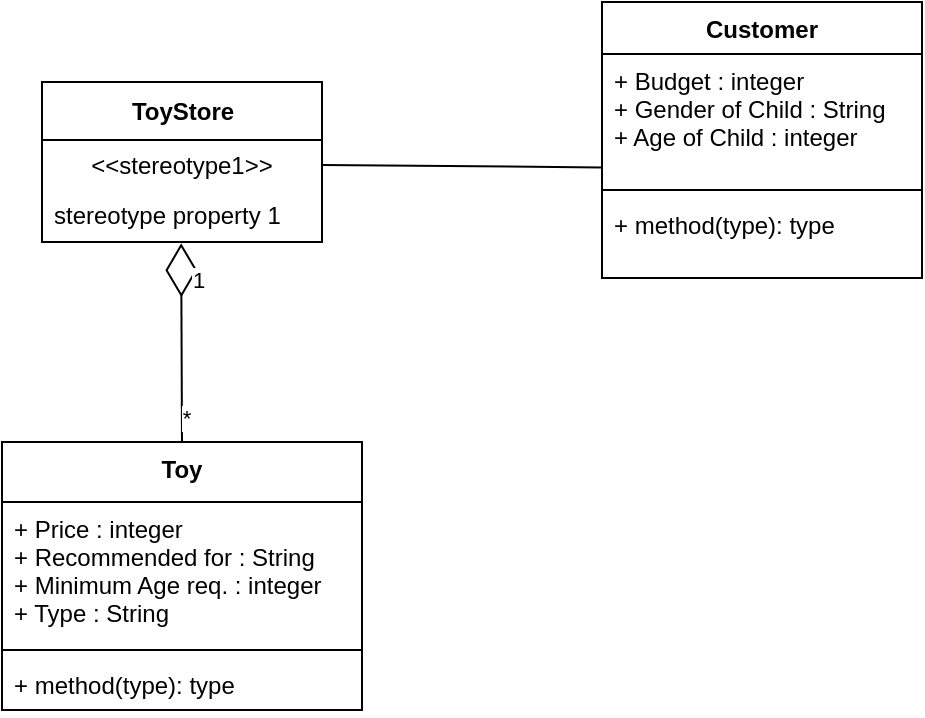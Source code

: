 <mxfile version="15.3.7" type="github">
  <diagram id="C5RBs43oDa-KdzZeNtuy" name="Page-1">
    <mxGraphModel dx="599" dy="359" grid="1" gridSize="10" guides="1" tooltips="1" connect="1" arrows="1" fold="1" page="1" pageScale="1" pageWidth="827" pageHeight="1169" math="0" shadow="0">
      <root>
        <mxCell id="WIyWlLk6GJQsqaUBKTNV-0" />
        <mxCell id="WIyWlLk6GJQsqaUBKTNV-1" parent="WIyWlLk6GJQsqaUBKTNV-0" />
        <mxCell id="R3Ngw_Wh7HfrrejDEsq--0" value="ToyStore" style="swimlane;fontStyle=1;align=center;verticalAlign=middle;childLayout=stackLayout;horizontal=1;startSize=29;horizontalStack=0;resizeParent=1;resizeParentMax=0;resizeLast=0;collapsible=0;marginBottom=0;html=1;" vertex="1" parent="WIyWlLk6GJQsqaUBKTNV-1">
          <mxGeometry x="310" y="50" width="140" height="80" as="geometry" />
        </mxCell>
        <mxCell id="R3Ngw_Wh7HfrrejDEsq--1" value="&amp;lt;&amp;lt;stereotype1&amp;gt;&amp;gt;" style="text;html=1;strokeColor=none;fillColor=none;align=center;verticalAlign=middle;spacingLeft=4;spacingRight=4;overflow=hidden;rotatable=0;points=[[0,0.5],[1,0.5]];portConstraint=eastwest;" vertex="1" parent="R3Ngw_Wh7HfrrejDEsq--0">
          <mxGeometry y="29" width="140" height="25" as="geometry" />
        </mxCell>
        <mxCell id="R3Ngw_Wh7HfrrejDEsq--2" value="stereotype property 1" style="text;html=1;strokeColor=none;fillColor=none;align=left;verticalAlign=middle;spacingLeft=4;spacingRight=4;overflow=hidden;rotatable=0;points=[[0,0.5],[1,0.5]];portConstraint=eastwest;" vertex="1" parent="R3Ngw_Wh7HfrrejDEsq--0">
          <mxGeometry y="54" width="140" height="26" as="geometry" />
        </mxCell>
        <mxCell id="R3Ngw_Wh7HfrrejDEsq--3" value="Customer" style="swimlane;fontStyle=1;align=center;verticalAlign=top;childLayout=stackLayout;horizontal=1;startSize=26;horizontalStack=0;resizeParent=1;resizeParentMax=0;resizeLast=0;collapsible=1;marginBottom=0;" vertex="1" parent="WIyWlLk6GJQsqaUBKTNV-1">
          <mxGeometry x="590" y="10" width="160" height="138" as="geometry" />
        </mxCell>
        <mxCell id="R3Ngw_Wh7HfrrejDEsq--4" value="+ Budget : integer&#xa;+ Gender of Child : String&#xa;+ Age of Child : integer" style="text;strokeColor=none;fillColor=none;align=left;verticalAlign=top;spacingLeft=4;spacingRight=4;overflow=hidden;rotatable=0;points=[[0,0.5],[1,0.5]];portConstraint=eastwest;" vertex="1" parent="R3Ngw_Wh7HfrrejDEsq--3">
          <mxGeometry y="26" width="160" height="64" as="geometry" />
        </mxCell>
        <mxCell id="R3Ngw_Wh7HfrrejDEsq--5" value="" style="line;strokeWidth=1;fillColor=none;align=left;verticalAlign=middle;spacingTop=-1;spacingLeft=3;spacingRight=3;rotatable=0;labelPosition=right;points=[];portConstraint=eastwest;" vertex="1" parent="R3Ngw_Wh7HfrrejDEsq--3">
          <mxGeometry y="90" width="160" height="8" as="geometry" />
        </mxCell>
        <mxCell id="R3Ngw_Wh7HfrrejDEsq--6" value="+ method(type): type" style="text;strokeColor=none;fillColor=none;align=left;verticalAlign=top;spacingLeft=4;spacingRight=4;overflow=hidden;rotatable=0;points=[[0,0.5],[1,0.5]];portConstraint=eastwest;" vertex="1" parent="R3Ngw_Wh7HfrrejDEsq--3">
          <mxGeometry y="98" width="160" height="40" as="geometry" />
        </mxCell>
        <mxCell id="R3Ngw_Wh7HfrrejDEsq--7" value="Toy" style="swimlane;fontStyle=1;align=center;verticalAlign=top;childLayout=stackLayout;horizontal=1;startSize=30;horizontalStack=0;resizeParent=1;resizeParentMax=0;resizeLast=0;collapsible=1;marginBottom=0;" vertex="1" parent="WIyWlLk6GJQsqaUBKTNV-1">
          <mxGeometry x="290" y="230" width="180" height="134" as="geometry" />
        </mxCell>
        <mxCell id="R3Ngw_Wh7HfrrejDEsq--8" value="+ Price : integer&#xa;+ Recommended for : String&#xa;+ Minimum Age req. : integer&#xa;+ Type : String" style="text;strokeColor=none;fillColor=none;align=left;verticalAlign=top;spacingLeft=4;spacingRight=4;overflow=hidden;rotatable=0;points=[[0,0.5],[1,0.5]];portConstraint=eastwest;" vertex="1" parent="R3Ngw_Wh7HfrrejDEsq--7">
          <mxGeometry y="30" width="180" height="70" as="geometry" />
        </mxCell>
        <mxCell id="R3Ngw_Wh7HfrrejDEsq--9" value="" style="line;strokeWidth=1;fillColor=none;align=left;verticalAlign=middle;spacingTop=-1;spacingLeft=3;spacingRight=3;rotatable=0;labelPosition=right;points=[];portConstraint=eastwest;" vertex="1" parent="R3Ngw_Wh7HfrrejDEsq--7">
          <mxGeometry y="100" width="180" height="8" as="geometry" />
        </mxCell>
        <mxCell id="R3Ngw_Wh7HfrrejDEsq--10" value="+ method(type): type" style="text;strokeColor=none;fillColor=none;align=left;verticalAlign=top;spacingLeft=4;spacingRight=4;overflow=hidden;rotatable=0;points=[[0,0.5],[1,0.5]];portConstraint=eastwest;" vertex="1" parent="R3Ngw_Wh7HfrrejDEsq--7">
          <mxGeometry y="108" width="180" height="26" as="geometry" />
        </mxCell>
        <mxCell id="R3Ngw_Wh7HfrrejDEsq--17" value="" style="endArrow=none;html=1;entryX=0;entryY=0.886;entryDx=0;entryDy=0;entryPerimeter=0;exitX=1;exitY=0.5;exitDx=0;exitDy=0;" edge="1" parent="WIyWlLk6GJQsqaUBKTNV-1" source="R3Ngw_Wh7HfrrejDEsq--1" target="R3Ngw_Wh7HfrrejDEsq--4">
          <mxGeometry width="50" height="50" relative="1" as="geometry">
            <mxPoint x="450" y="200" as="sourcePoint" />
            <mxPoint x="500" y="150" as="targetPoint" />
          </mxGeometry>
        </mxCell>
        <mxCell id="R3Ngw_Wh7HfrrejDEsq--19" value="" style="shape=image;html=1;verticalAlign=top;verticalLabelPosition=bottom;labelBackgroundColor=#ffffff;imageAspect=0;aspect=fixed;image=https://cdn0.iconfinder.com/data/icons/editor-14/20/asterisk-small-128.png" vertex="1" parent="WIyWlLk6GJQsqaUBKTNV-1">
          <mxGeometry x="570" y="74" width="10" height="10" as="geometry" />
        </mxCell>
        <mxCell id="R3Ngw_Wh7HfrrejDEsq--20" value="" style="endArrow=diamondThin;endFill=0;endSize=24;html=1;exitX=0.5;exitY=0;exitDx=0;exitDy=0;entryX=0.497;entryY=1.025;entryDx=0;entryDy=0;entryPerimeter=0;" edge="1" parent="WIyWlLk6GJQsqaUBKTNV-1" source="R3Ngw_Wh7HfrrejDEsq--7" target="R3Ngw_Wh7HfrrejDEsq--2">
          <mxGeometry width="160" relative="1" as="geometry">
            <mxPoint x="400" y="180" as="sourcePoint" />
            <mxPoint x="560" y="180" as="targetPoint" />
          </mxGeometry>
        </mxCell>
        <mxCell id="R3Ngw_Wh7HfrrejDEsq--21" value="1" style="edgeLabel;html=1;align=center;verticalAlign=middle;resizable=0;points=[];" vertex="1" connectable="0" parent="R3Ngw_Wh7HfrrejDEsq--20">
          <mxGeometry x="0.638" y="-8" relative="1" as="geometry">
            <mxPoint as="offset" />
          </mxGeometry>
        </mxCell>
        <mxCell id="R3Ngw_Wh7HfrrejDEsq--22" value="*" style="edgeLabel;html=1;align=center;verticalAlign=middle;resizable=0;points=[];" vertex="1" connectable="0" parent="R3Ngw_Wh7HfrrejDEsq--20">
          <mxGeometry x="-0.763" y="-2" relative="1" as="geometry">
            <mxPoint as="offset" />
          </mxGeometry>
        </mxCell>
      </root>
    </mxGraphModel>
  </diagram>
</mxfile>
